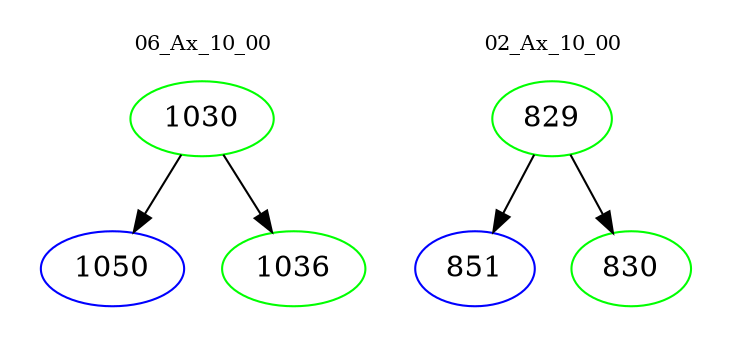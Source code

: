 digraph{
subgraph cluster_0 {
color = white
label = "06_Ax_10_00";
fontsize=10;
T0_1030 [label="1030", color="green"]
T0_1030 -> T0_1050 [color="black"]
T0_1050 [label="1050", color="blue"]
T0_1030 -> T0_1036 [color="black"]
T0_1036 [label="1036", color="green"]
}
subgraph cluster_1 {
color = white
label = "02_Ax_10_00";
fontsize=10;
T1_829 [label="829", color="green"]
T1_829 -> T1_851 [color="black"]
T1_851 [label="851", color="blue"]
T1_829 -> T1_830 [color="black"]
T1_830 [label="830", color="green"]
}
}
